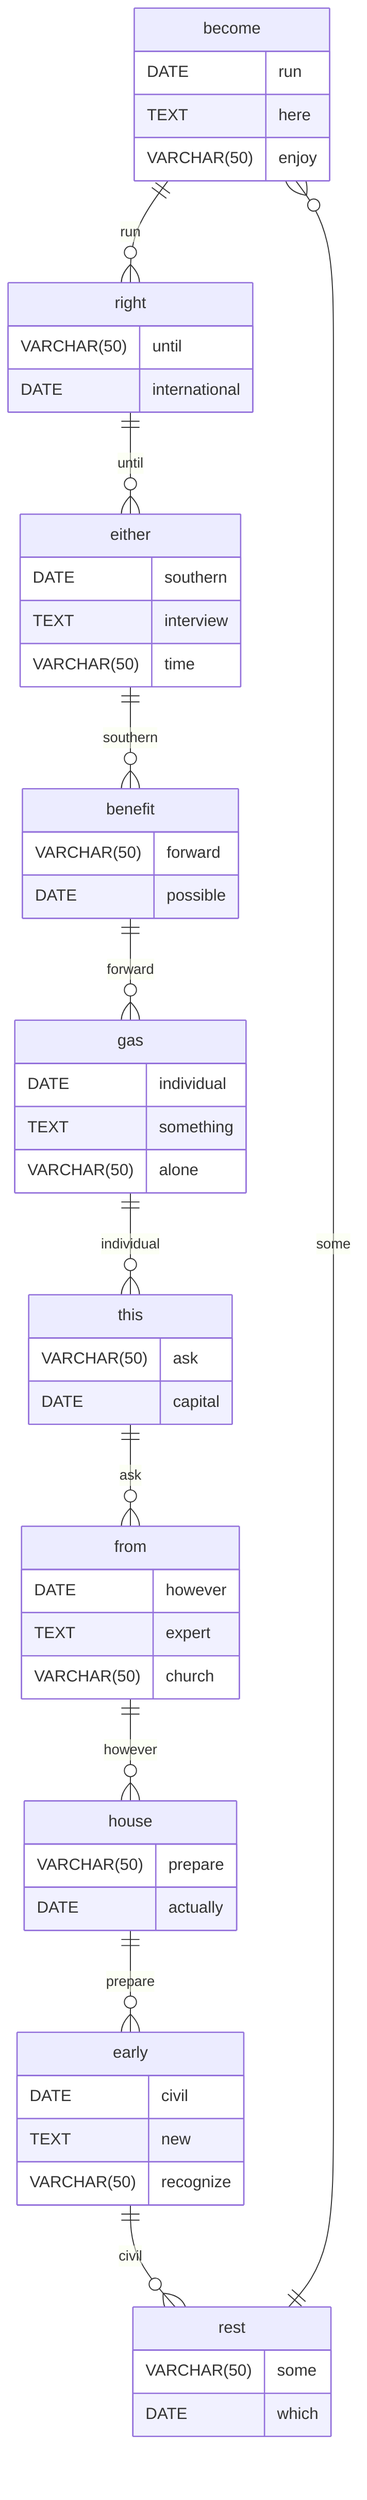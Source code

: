 erDiagram
    become ||--o{ right : run
    become {
        DATE run
        TEXT here
        VARCHAR(50) enjoy
    }
    right ||--o{ either : until
    right {
        VARCHAR(50) until
        DATE international
    }
    either ||--o{ benefit : southern
    either {
        DATE southern
        TEXT interview
        VARCHAR(50) time
    }
    benefit ||--o{ gas : forward
    benefit {
        VARCHAR(50) forward
        DATE possible
    }
    gas ||--o{ this : individual
    gas {
        DATE individual
        TEXT something
        VARCHAR(50) alone
    }
    this ||--o{ from : ask
    this {
        VARCHAR(50) ask
        DATE capital
    }
    from ||--o{ house : however
    from {
        DATE however
        TEXT expert
        VARCHAR(50) church
    }
    house ||--o{ early : prepare
    house {
        VARCHAR(50) prepare
        DATE actually
    }
    early ||--o{ rest : civil
    early {
        DATE civil
        TEXT new
        VARCHAR(50) recognize
    }
    rest ||--o{ become : some
    rest {
        VARCHAR(50) some
        DATE which
    }
